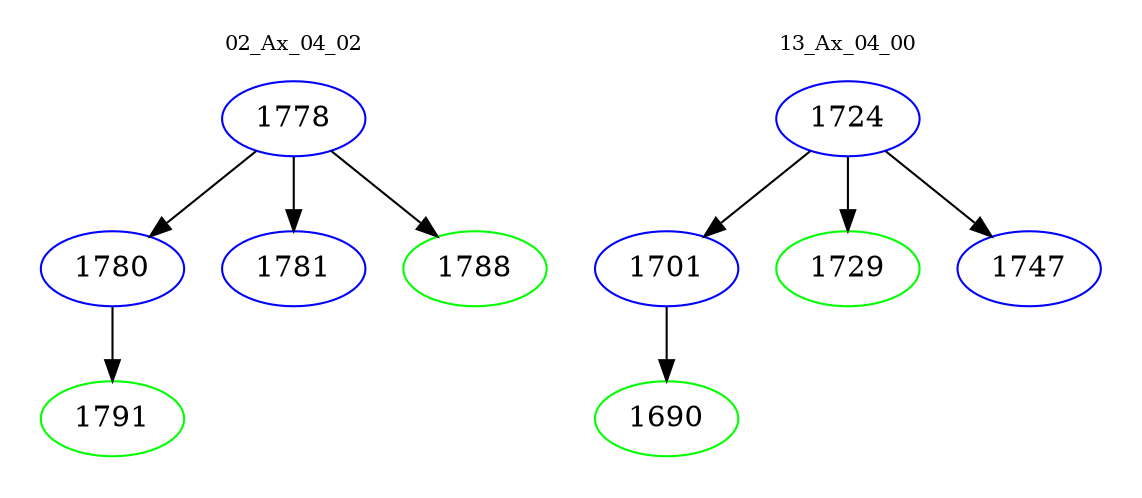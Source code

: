 digraph{
subgraph cluster_0 {
color = white
label = "02_Ax_04_02";
fontsize=10;
T0_1778 [label="1778", color="blue"]
T0_1778 -> T0_1780 [color="black"]
T0_1780 [label="1780", color="blue"]
T0_1780 -> T0_1791 [color="black"]
T0_1791 [label="1791", color="green"]
T0_1778 -> T0_1781 [color="black"]
T0_1781 [label="1781", color="blue"]
T0_1778 -> T0_1788 [color="black"]
T0_1788 [label="1788", color="green"]
}
subgraph cluster_1 {
color = white
label = "13_Ax_04_00";
fontsize=10;
T1_1724 [label="1724", color="blue"]
T1_1724 -> T1_1701 [color="black"]
T1_1701 [label="1701", color="blue"]
T1_1701 -> T1_1690 [color="black"]
T1_1690 [label="1690", color="green"]
T1_1724 -> T1_1729 [color="black"]
T1_1729 [label="1729", color="green"]
T1_1724 -> T1_1747 [color="black"]
T1_1747 [label="1747", color="blue"]
}
}
